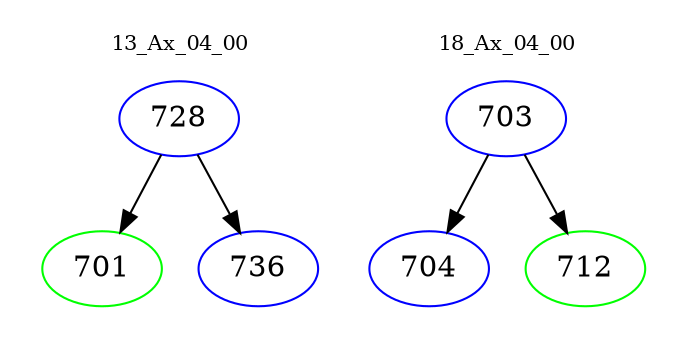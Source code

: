 digraph{
subgraph cluster_0 {
color = white
label = "13_Ax_04_00";
fontsize=10;
T0_728 [label="728", color="blue"]
T0_728 -> T0_701 [color="black"]
T0_701 [label="701", color="green"]
T0_728 -> T0_736 [color="black"]
T0_736 [label="736", color="blue"]
}
subgraph cluster_1 {
color = white
label = "18_Ax_04_00";
fontsize=10;
T1_703 [label="703", color="blue"]
T1_703 -> T1_704 [color="black"]
T1_704 [label="704", color="blue"]
T1_703 -> T1_712 [color="black"]
T1_712 [label="712", color="green"]
}
}

